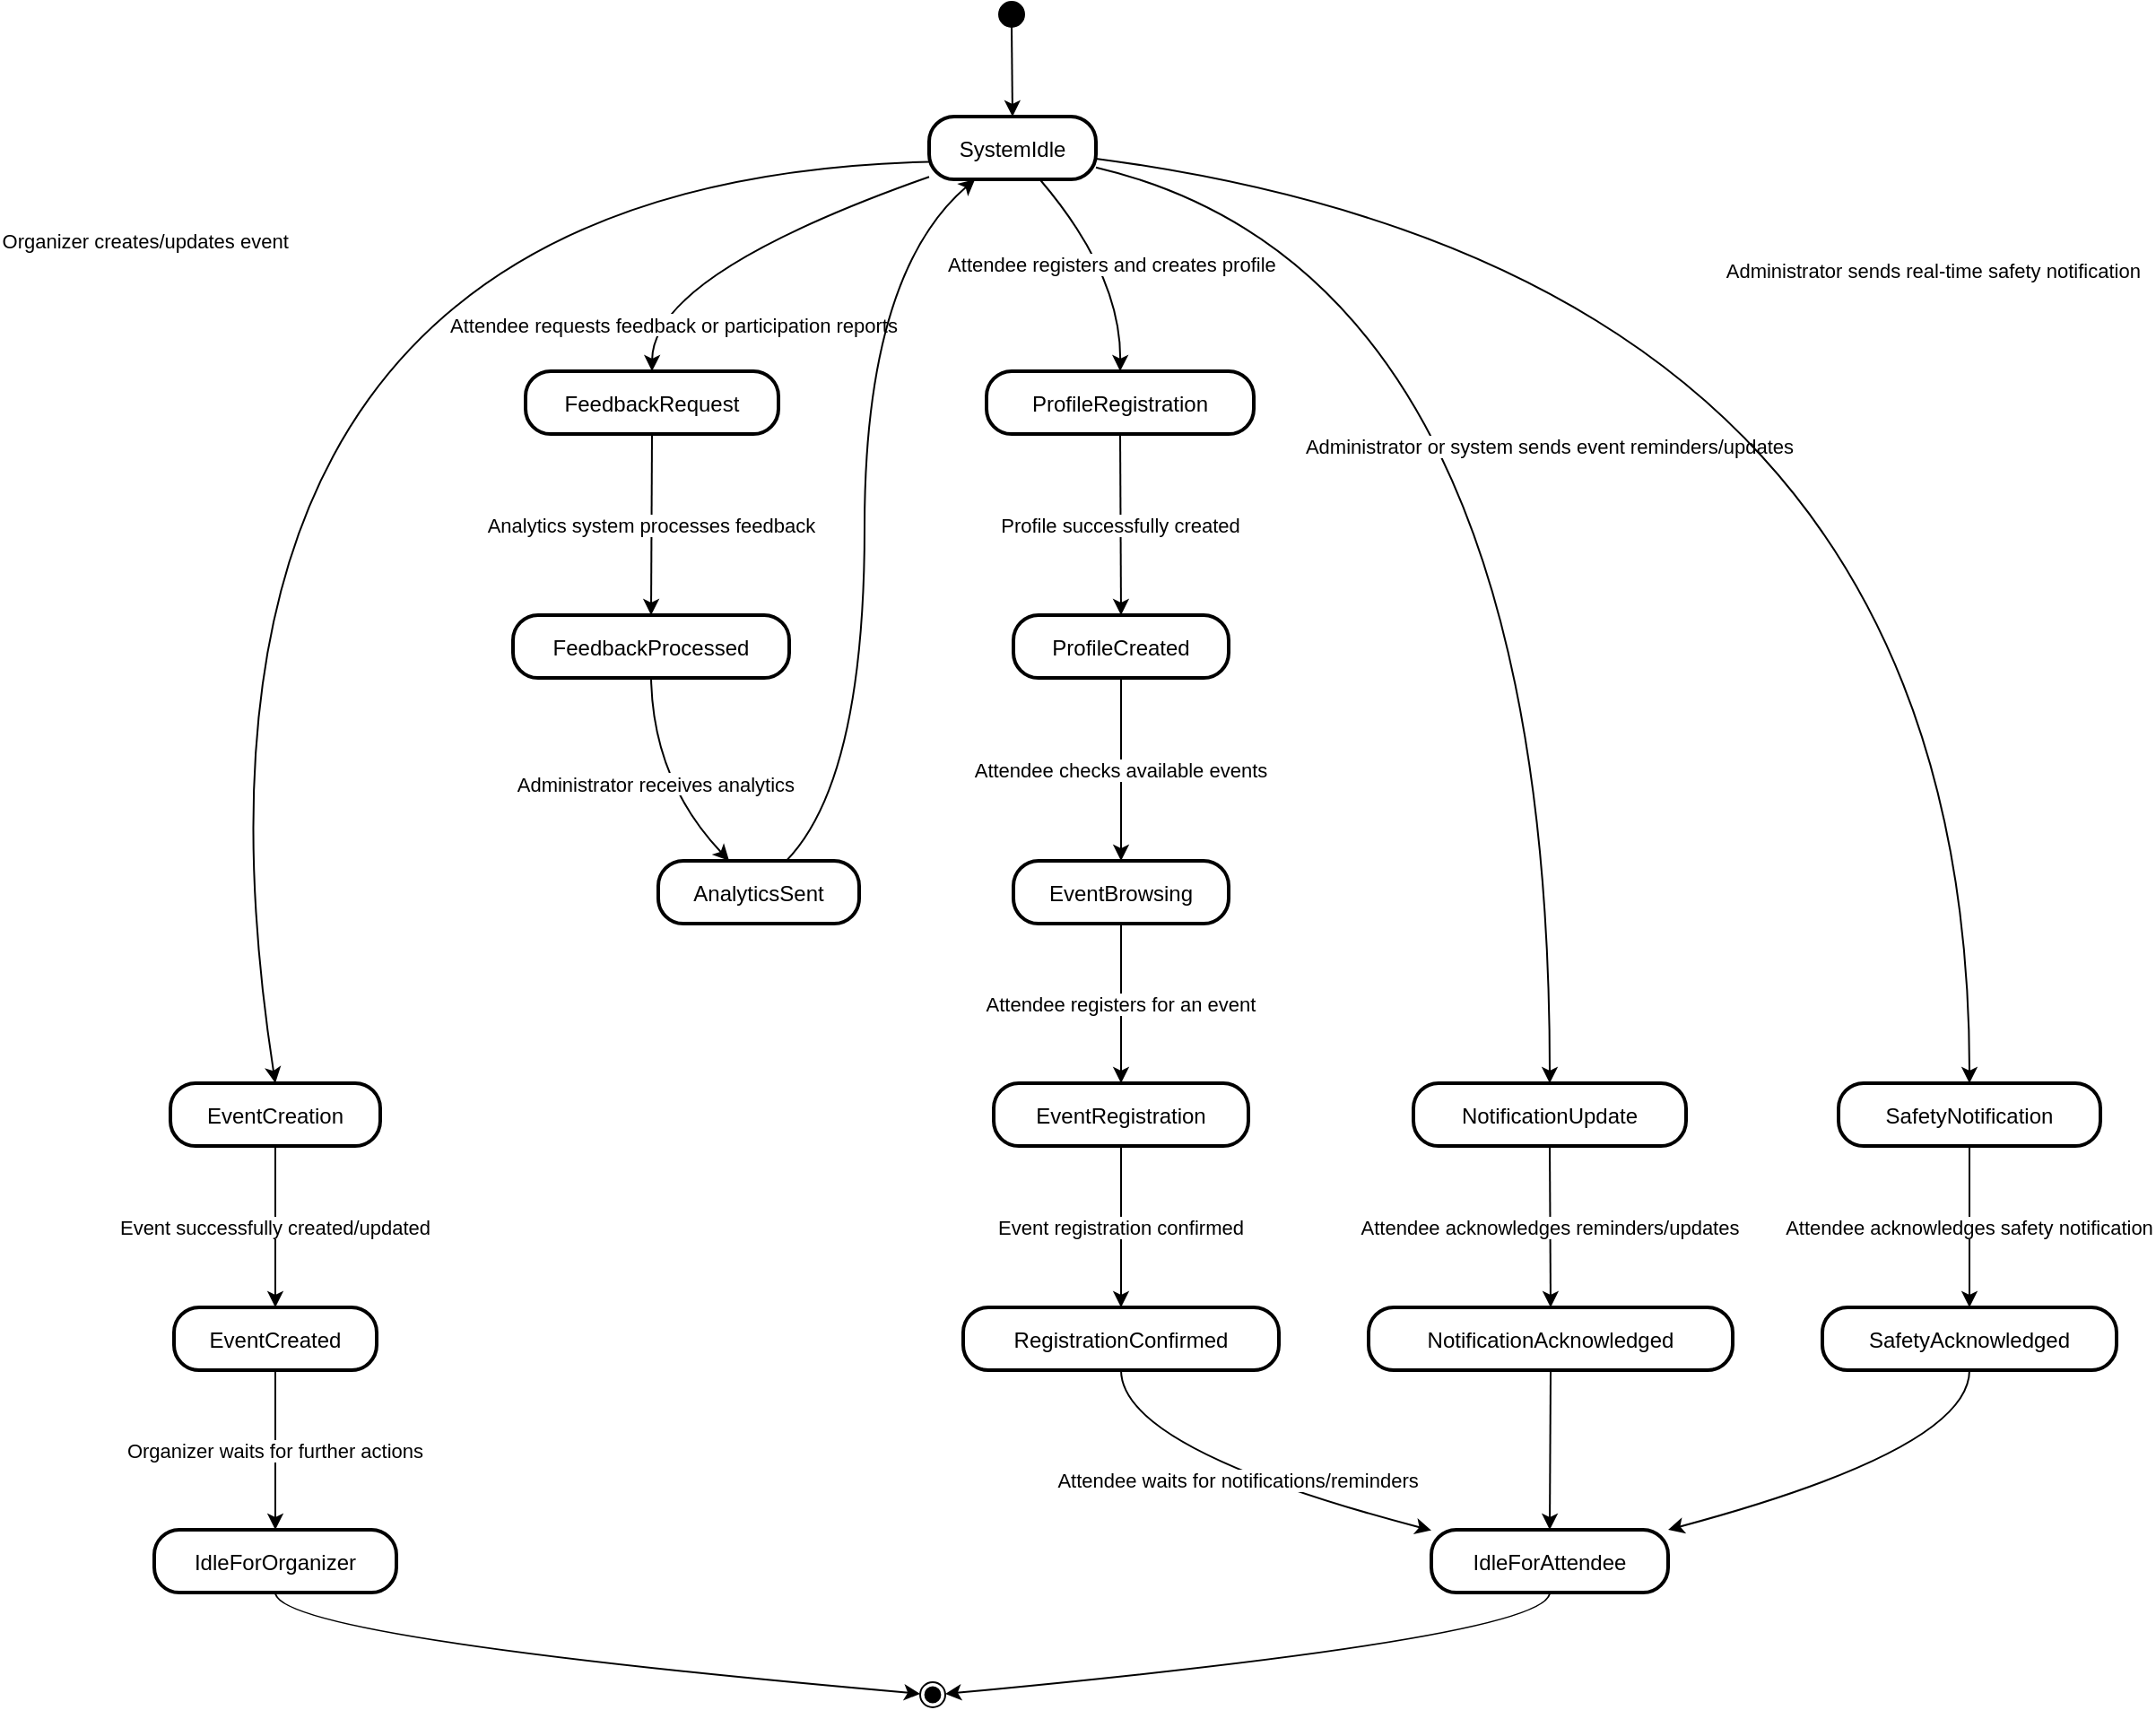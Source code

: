 <mxfile version="24.9.2">
  <diagram name="Page-1" id="X1Zq6REPn-b3VxpicaX4">
    <mxGraphModel dx="2599" dy="891" grid="1" gridSize="10" guides="1" tooltips="1" connect="1" arrows="1" fold="1" page="1" pageScale="1" pageWidth="850" pageHeight="1100" math="0" shadow="0">
      <root>
        <mxCell id="0" />
        <mxCell id="1" parent="0" />
        <mxCell id="JJ2eEnsaKNLbzd2QeQ1v-1" value="" style="ellipse;fillColor=strokeColor;" vertex="1" parent="1">
          <mxGeometry x="491" y="20" width="14" height="14" as="geometry" />
        </mxCell>
        <mxCell id="JJ2eEnsaKNLbzd2QeQ1v-2" value="SystemIdle" style="rounded=1;arcSize=40;strokeWidth=2" vertex="1" parent="1">
          <mxGeometry x="452" y="84" width="93" height="35" as="geometry" />
        </mxCell>
        <mxCell id="JJ2eEnsaKNLbzd2QeQ1v-3" value="EventCreation" style="rounded=1;arcSize=40;strokeWidth=2" vertex="1" parent="1">
          <mxGeometry x="29" y="623" width="117" height="35" as="geometry" />
        </mxCell>
        <mxCell id="JJ2eEnsaKNLbzd2QeQ1v-4" value="EventCreated" style="rounded=1;arcSize=40;strokeWidth=2" vertex="1" parent="1">
          <mxGeometry x="31" y="748" width="113" height="35" as="geometry" />
        </mxCell>
        <mxCell id="JJ2eEnsaKNLbzd2QeQ1v-5" value="IdleForOrganizer" style="rounded=1;arcSize=40;strokeWidth=2" vertex="1" parent="1">
          <mxGeometry x="20" y="872" width="135" height="35" as="geometry" />
        </mxCell>
        <mxCell id="JJ2eEnsaKNLbzd2QeQ1v-6" value="ProfileRegistration" style="rounded=1;arcSize=40;strokeWidth=2" vertex="1" parent="1">
          <mxGeometry x="484" y="226" width="149" height="35" as="geometry" />
        </mxCell>
        <mxCell id="JJ2eEnsaKNLbzd2QeQ1v-7" value="ProfileCreated" style="rounded=1;arcSize=40;strokeWidth=2" vertex="1" parent="1">
          <mxGeometry x="499" y="362" width="120" height="35" as="geometry" />
        </mxCell>
        <mxCell id="JJ2eEnsaKNLbzd2QeQ1v-8" value="EventBrowsing" style="rounded=1;arcSize=40;strokeWidth=2" vertex="1" parent="1">
          <mxGeometry x="499" y="499" width="120" height="35" as="geometry" />
        </mxCell>
        <mxCell id="JJ2eEnsaKNLbzd2QeQ1v-9" value="EventRegistration" style="rounded=1;arcSize=40;strokeWidth=2" vertex="1" parent="1">
          <mxGeometry x="488" y="623" width="142" height="35" as="geometry" />
        </mxCell>
        <mxCell id="JJ2eEnsaKNLbzd2QeQ1v-10" value="RegistrationConfirmed" style="rounded=1;arcSize=40;strokeWidth=2" vertex="1" parent="1">
          <mxGeometry x="471" y="748" width="176" height="35" as="geometry" />
        </mxCell>
        <mxCell id="JJ2eEnsaKNLbzd2QeQ1v-11" value="IdleForAttendee" style="rounded=1;arcSize=40;strokeWidth=2" vertex="1" parent="1">
          <mxGeometry x="732" y="872" width="132" height="35" as="geometry" />
        </mxCell>
        <mxCell id="JJ2eEnsaKNLbzd2QeQ1v-12" value="NotificationUpdate" style="rounded=1;arcSize=40;strokeWidth=2" vertex="1" parent="1">
          <mxGeometry x="722" y="623" width="152" height="35" as="geometry" />
        </mxCell>
        <mxCell id="JJ2eEnsaKNLbzd2QeQ1v-13" value="NotificationAcknowledged" style="rounded=1;arcSize=40;strokeWidth=2" vertex="1" parent="1">
          <mxGeometry x="697" y="748" width="203" height="35" as="geometry" />
        </mxCell>
        <mxCell id="JJ2eEnsaKNLbzd2QeQ1v-14" value="SafetyNotification" style="rounded=1;arcSize=40;strokeWidth=2" vertex="1" parent="1">
          <mxGeometry x="959" y="623" width="146" height="35" as="geometry" />
        </mxCell>
        <mxCell id="JJ2eEnsaKNLbzd2QeQ1v-15" value="SafetyAcknowledged" style="rounded=1;arcSize=40;strokeWidth=2" vertex="1" parent="1">
          <mxGeometry x="950" y="748" width="164" height="35" as="geometry" />
        </mxCell>
        <mxCell id="JJ2eEnsaKNLbzd2QeQ1v-16" value="FeedbackRequest" style="rounded=1;arcSize=40;strokeWidth=2" vertex="1" parent="1">
          <mxGeometry x="227" y="226" width="141" height="35" as="geometry" />
        </mxCell>
        <mxCell id="JJ2eEnsaKNLbzd2QeQ1v-17" value="FeedbackProcessed" style="rounded=1;arcSize=40;strokeWidth=2" vertex="1" parent="1">
          <mxGeometry x="220" y="362" width="154" height="35" as="geometry" />
        </mxCell>
        <mxCell id="JJ2eEnsaKNLbzd2QeQ1v-18" value="AnalyticsSent" style="rounded=1;arcSize=40;strokeWidth=2" vertex="1" parent="1">
          <mxGeometry x="301" y="499" width="112" height="35" as="geometry" />
        </mxCell>
        <mxCell id="JJ2eEnsaKNLbzd2QeQ1v-19" value="" style="ellipse;shape=endState;fillColor=strokeColor;" vertex="1" parent="1">
          <mxGeometry x="447" y="957" width="14" height="14" as="geometry" />
        </mxCell>
        <mxCell id="JJ2eEnsaKNLbzd2QeQ1v-20" value="" style="curved=1;startArrow=none;;exitX=0.53;exitY=1;entryX=0.5;entryY=0;rounded=0;" edge="1" parent="1" source="JJ2eEnsaKNLbzd2QeQ1v-1" target="JJ2eEnsaKNLbzd2QeQ1v-2">
          <mxGeometry relative="1" as="geometry">
            <Array as="points" />
          </mxGeometry>
        </mxCell>
        <mxCell id="JJ2eEnsaKNLbzd2QeQ1v-21" value="Organizer creates/updates event" style="curved=1;startArrow=none;;exitX=0;exitY=0.72;entryX=0.5;entryY=0.01;rounded=0;" edge="1" parent="1" source="JJ2eEnsaKNLbzd2QeQ1v-2" target="JJ2eEnsaKNLbzd2QeQ1v-3">
          <mxGeometry relative="1" as="geometry">
            <Array as="points">
              <mxPoint x="10" y="120" />
            </Array>
          </mxGeometry>
        </mxCell>
        <mxCell id="JJ2eEnsaKNLbzd2QeQ1v-22" value="Event successfully created/updated" style="curved=1;startArrow=none;;exitX=0.5;exitY=0.99;entryX=0.5;entryY=-0.01;rounded=0;" edge="1" parent="1" source="JJ2eEnsaKNLbzd2QeQ1v-3" target="JJ2eEnsaKNLbzd2QeQ1v-4">
          <mxGeometry relative="1" as="geometry">
            <Array as="points" />
          </mxGeometry>
        </mxCell>
        <mxCell id="JJ2eEnsaKNLbzd2QeQ1v-23" value="Organizer waits for further actions" style="curved=1;startArrow=none;;exitX=0.5;exitY=0.98;entryX=0.5;entryY=0.01;rounded=0;" edge="1" parent="1" source="JJ2eEnsaKNLbzd2QeQ1v-4" target="JJ2eEnsaKNLbzd2QeQ1v-5">
          <mxGeometry relative="1" as="geometry">
            <Array as="points" />
          </mxGeometry>
        </mxCell>
        <mxCell id="JJ2eEnsaKNLbzd2QeQ1v-24" value="Attendee registers and creates profile" style="curved=1;startArrow=none;;exitX=0.66;exitY=0.99;entryX=0.5;entryY=0.01;rounded=0;" edge="1" parent="1" source="JJ2eEnsaKNLbzd2QeQ1v-2" target="JJ2eEnsaKNLbzd2QeQ1v-6">
          <mxGeometry relative="1" as="geometry">
            <Array as="points">
              <mxPoint x="559" y="172" />
            </Array>
          </mxGeometry>
        </mxCell>
        <mxCell id="JJ2eEnsaKNLbzd2QeQ1v-25" value="Profile successfully created" style="curved=1;startArrow=none;;exitX=0.5;exitY=0.99;entryX=0.5;entryY=0.01;rounded=0;" edge="1" parent="1" source="JJ2eEnsaKNLbzd2QeQ1v-6" target="JJ2eEnsaKNLbzd2QeQ1v-7">
          <mxGeometry relative="1" as="geometry">
            <Array as="points" />
          </mxGeometry>
        </mxCell>
        <mxCell id="JJ2eEnsaKNLbzd2QeQ1v-26" value="Attendee checks available events" style="curved=1;startArrow=none;;exitX=0.5;exitY=1;entryX=0.5;entryY=-0.01;rounded=0;" edge="1" parent="1" source="JJ2eEnsaKNLbzd2QeQ1v-7" target="JJ2eEnsaKNLbzd2QeQ1v-8">
          <mxGeometry relative="1" as="geometry">
            <Array as="points" />
          </mxGeometry>
        </mxCell>
        <mxCell id="JJ2eEnsaKNLbzd2QeQ1v-27" value="Attendee registers for an event" style="curved=1;startArrow=none;;exitX=0.5;exitY=0.97;entryX=0.5;entryY=0.01;rounded=0;" edge="1" parent="1" source="JJ2eEnsaKNLbzd2QeQ1v-8" target="JJ2eEnsaKNLbzd2QeQ1v-9">
          <mxGeometry relative="1" as="geometry">
            <Array as="points" />
          </mxGeometry>
        </mxCell>
        <mxCell id="JJ2eEnsaKNLbzd2QeQ1v-28" value="Event registration confirmed" style="curved=1;startArrow=none;;exitX=0.5;exitY=0.99;entryX=0.5;entryY=-0.01;rounded=0;" edge="1" parent="1" source="JJ2eEnsaKNLbzd2QeQ1v-9" target="JJ2eEnsaKNLbzd2QeQ1v-10">
          <mxGeometry relative="1" as="geometry">
            <Array as="points" />
          </mxGeometry>
        </mxCell>
        <mxCell id="JJ2eEnsaKNLbzd2QeQ1v-29" value="Attendee waits for notifications/reminders" style="curved=1;startArrow=none;;exitX=0.5;exitY=0.98;entryX=0;entryY=0.01;rounded=0;" edge="1" parent="1" source="JJ2eEnsaKNLbzd2QeQ1v-10" target="JJ2eEnsaKNLbzd2QeQ1v-11">
          <mxGeometry relative="1" as="geometry">
            <Array as="points">
              <mxPoint x="559" y="827" />
            </Array>
          </mxGeometry>
        </mxCell>
        <mxCell id="JJ2eEnsaKNLbzd2QeQ1v-30" value="Administrator or system sends event reminders/updates" style="curved=1;startArrow=none;;exitX=1;exitY=0.81;entryX=0.5;entryY=0.01;rounded=0;" edge="1" parent="1" source="JJ2eEnsaKNLbzd2QeQ1v-2" target="JJ2eEnsaKNLbzd2QeQ1v-12">
          <mxGeometry relative="1" as="geometry">
            <Array as="points">
              <mxPoint x="798" y="172" />
            </Array>
          </mxGeometry>
        </mxCell>
        <mxCell id="JJ2eEnsaKNLbzd2QeQ1v-31" value="Attendee acknowledges reminders/updates" style="curved=1;startArrow=none;;exitX=0.5;exitY=0.99;entryX=0.5;entryY=-0.01;rounded=0;" edge="1" parent="1" source="JJ2eEnsaKNLbzd2QeQ1v-12" target="JJ2eEnsaKNLbzd2QeQ1v-13">
          <mxGeometry relative="1" as="geometry">
            <Array as="points" />
          </mxGeometry>
        </mxCell>
        <mxCell id="JJ2eEnsaKNLbzd2QeQ1v-32" value="" style="curved=1;startArrow=none;;exitX=0.5;exitY=0.98;entryX=0.5;entryY=0.01;rounded=0;" edge="1" parent="1" source="JJ2eEnsaKNLbzd2QeQ1v-13" target="JJ2eEnsaKNLbzd2QeQ1v-11">
          <mxGeometry relative="1" as="geometry">
            <Array as="points" />
          </mxGeometry>
        </mxCell>
        <mxCell id="JJ2eEnsaKNLbzd2QeQ1v-33" value="Administrator sends real-time safety notification" style="curved=1;startArrow=none;;exitX=1;exitY=0.67;entryX=0.5;entryY=0.01;rounded=0;" edge="1" parent="1" source="JJ2eEnsaKNLbzd2QeQ1v-2" target="JJ2eEnsaKNLbzd2QeQ1v-14">
          <mxGeometry relative="1" as="geometry">
            <Array as="points">
              <mxPoint x="1032" y="172" />
            </Array>
          </mxGeometry>
        </mxCell>
        <mxCell id="JJ2eEnsaKNLbzd2QeQ1v-34" value="Attendee acknowledges safety notification" style="curved=1;startArrow=none;;exitX=0.5;exitY=0.99;entryX=0.5;entryY=-0.01;rounded=0;" edge="1" parent="1" source="JJ2eEnsaKNLbzd2QeQ1v-14" target="JJ2eEnsaKNLbzd2QeQ1v-15">
          <mxGeometry relative="1" as="geometry">
            <Array as="points" />
          </mxGeometry>
        </mxCell>
        <mxCell id="JJ2eEnsaKNLbzd2QeQ1v-35" value="" style="curved=1;startArrow=none;;exitX=0.5;exitY=0.98;entryX=0.99;entryY=0.01;rounded=0;" edge="1" parent="1" source="JJ2eEnsaKNLbzd2QeQ1v-15" target="JJ2eEnsaKNLbzd2QeQ1v-11">
          <mxGeometry relative="1" as="geometry">
            <Array as="points">
              <mxPoint x="1032" y="827" />
            </Array>
          </mxGeometry>
        </mxCell>
        <mxCell id="JJ2eEnsaKNLbzd2QeQ1v-36" value="Attendee requests feedback or participation reports" style="curved=1;startArrow=none;;exitX=0;exitY=0.96;entryX=0.5;entryY=0.01;rounded=0;" edge="1" parent="1" source="JJ2eEnsaKNLbzd2QeQ1v-2" target="JJ2eEnsaKNLbzd2QeQ1v-16">
          <mxGeometry x="0.76" y="12" relative="1" as="geometry">
            <Array as="points">
              <mxPoint x="298" y="172" />
            </Array>
            <mxPoint as="offset" />
          </mxGeometry>
        </mxCell>
        <mxCell id="JJ2eEnsaKNLbzd2QeQ1v-37" value="Analytics system processes feedback" style="curved=1;startArrow=none;;exitX=0.5;exitY=0.99;entryX=0.5;entryY=0.01;rounded=0;" edge="1" parent="1" source="JJ2eEnsaKNLbzd2QeQ1v-16" target="JJ2eEnsaKNLbzd2QeQ1v-17">
          <mxGeometry relative="1" as="geometry">
            <Array as="points" />
          </mxGeometry>
        </mxCell>
        <mxCell id="JJ2eEnsaKNLbzd2QeQ1v-38" value="Administrator receives analytics" style="curved=1;startArrow=none;;exitX=0.5;exitY=1;entryX=0.35;entryY=-0.01;rounded=0;" edge="1" parent="1" source="JJ2eEnsaKNLbzd2QeQ1v-17" target="JJ2eEnsaKNLbzd2QeQ1v-18">
          <mxGeometry relative="1" as="geometry">
            <Array as="points">
              <mxPoint x="298" y="454" />
            </Array>
          </mxGeometry>
        </mxCell>
        <mxCell id="JJ2eEnsaKNLbzd2QeQ1v-39" value="" style="curved=1;startArrow=none;;exitX=0.64;exitY=-0.01;entryX=0.28;entryY=0.99;rounded=0;" edge="1" parent="1" source="JJ2eEnsaKNLbzd2QeQ1v-18" target="JJ2eEnsaKNLbzd2QeQ1v-2">
          <mxGeometry relative="1" as="geometry">
            <Array as="points">
              <mxPoint x="416" y="454" />
              <mxPoint x="416" y="172" />
            </Array>
          </mxGeometry>
        </mxCell>
        <mxCell id="JJ2eEnsaKNLbzd2QeQ1v-40" value="" style="curved=1;startArrow=none;;exitX=0.5;exitY=1;entryX=0.03;entryY=0.45;rounded=0;" edge="1" parent="1" source="JJ2eEnsaKNLbzd2QeQ1v-5" target="JJ2eEnsaKNLbzd2QeQ1v-19">
          <mxGeometry relative="1" as="geometry">
            <Array as="points">
              <mxPoint x="88" y="932" />
            </Array>
          </mxGeometry>
        </mxCell>
        <mxCell id="JJ2eEnsaKNLbzd2QeQ1v-41" value="" style="curved=1;startArrow=none;;exitX=0.5;exitY=1;entryX=1.03;entryY=0.45;rounded=0;" edge="1" parent="1" source="JJ2eEnsaKNLbzd2QeQ1v-11" target="JJ2eEnsaKNLbzd2QeQ1v-19">
          <mxGeometry relative="1" as="geometry">
            <Array as="points">
              <mxPoint x="798" y="932" />
            </Array>
          </mxGeometry>
        </mxCell>
      </root>
    </mxGraphModel>
  </diagram>
</mxfile>
